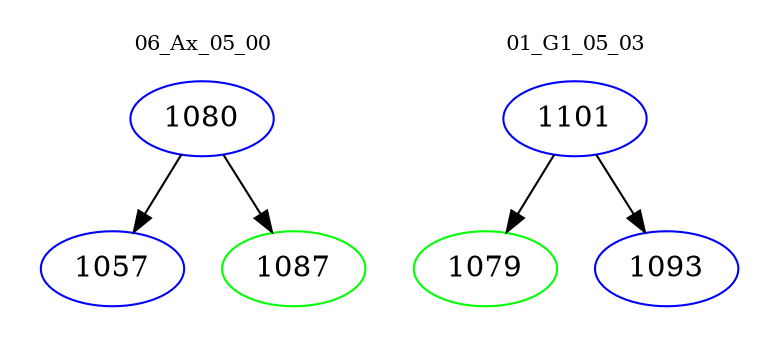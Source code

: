 digraph{
subgraph cluster_0 {
color = white
label = "06_Ax_05_00";
fontsize=10;
T0_1080 [label="1080", color="blue"]
T0_1080 -> T0_1057 [color="black"]
T0_1057 [label="1057", color="blue"]
T0_1080 -> T0_1087 [color="black"]
T0_1087 [label="1087", color="green"]
}
subgraph cluster_1 {
color = white
label = "01_G1_05_03";
fontsize=10;
T1_1101 [label="1101", color="blue"]
T1_1101 -> T1_1079 [color="black"]
T1_1079 [label="1079", color="green"]
T1_1101 -> T1_1093 [color="black"]
T1_1093 [label="1093", color="blue"]
}
}
